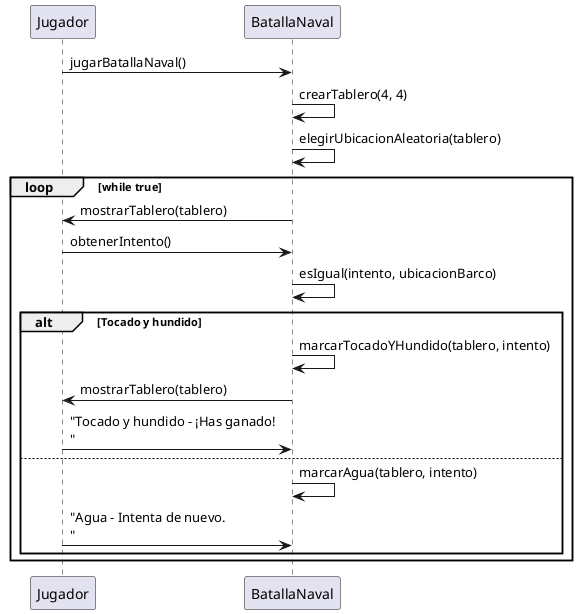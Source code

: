 @startuml

participant Jugador as J
participant BatallaNaval as B

J -> B: jugarBatallaNaval()

B -> B: crearTablero(4, 4)
B -> B: elegirUbicacionAleatoria(tablero)

loop while true
    B -> J: mostrarTablero(tablero)
    J -> B: obtenerIntento()
    B -> B: esIgual(intento, ubicacionBarco)
    alt Tocado y hundido
        B -> B: marcarTocadoYHundido(tablero, intento)
        B -> J: mostrarTablero(tablero)
        J -> B: "Tocado y hundido - ¡Has ganado!\n"
    else
        B -> B: marcarAgua(tablero, intento)
        J -> B: "Agua - Intenta de nuevo.\n"
    end
end

@enduml